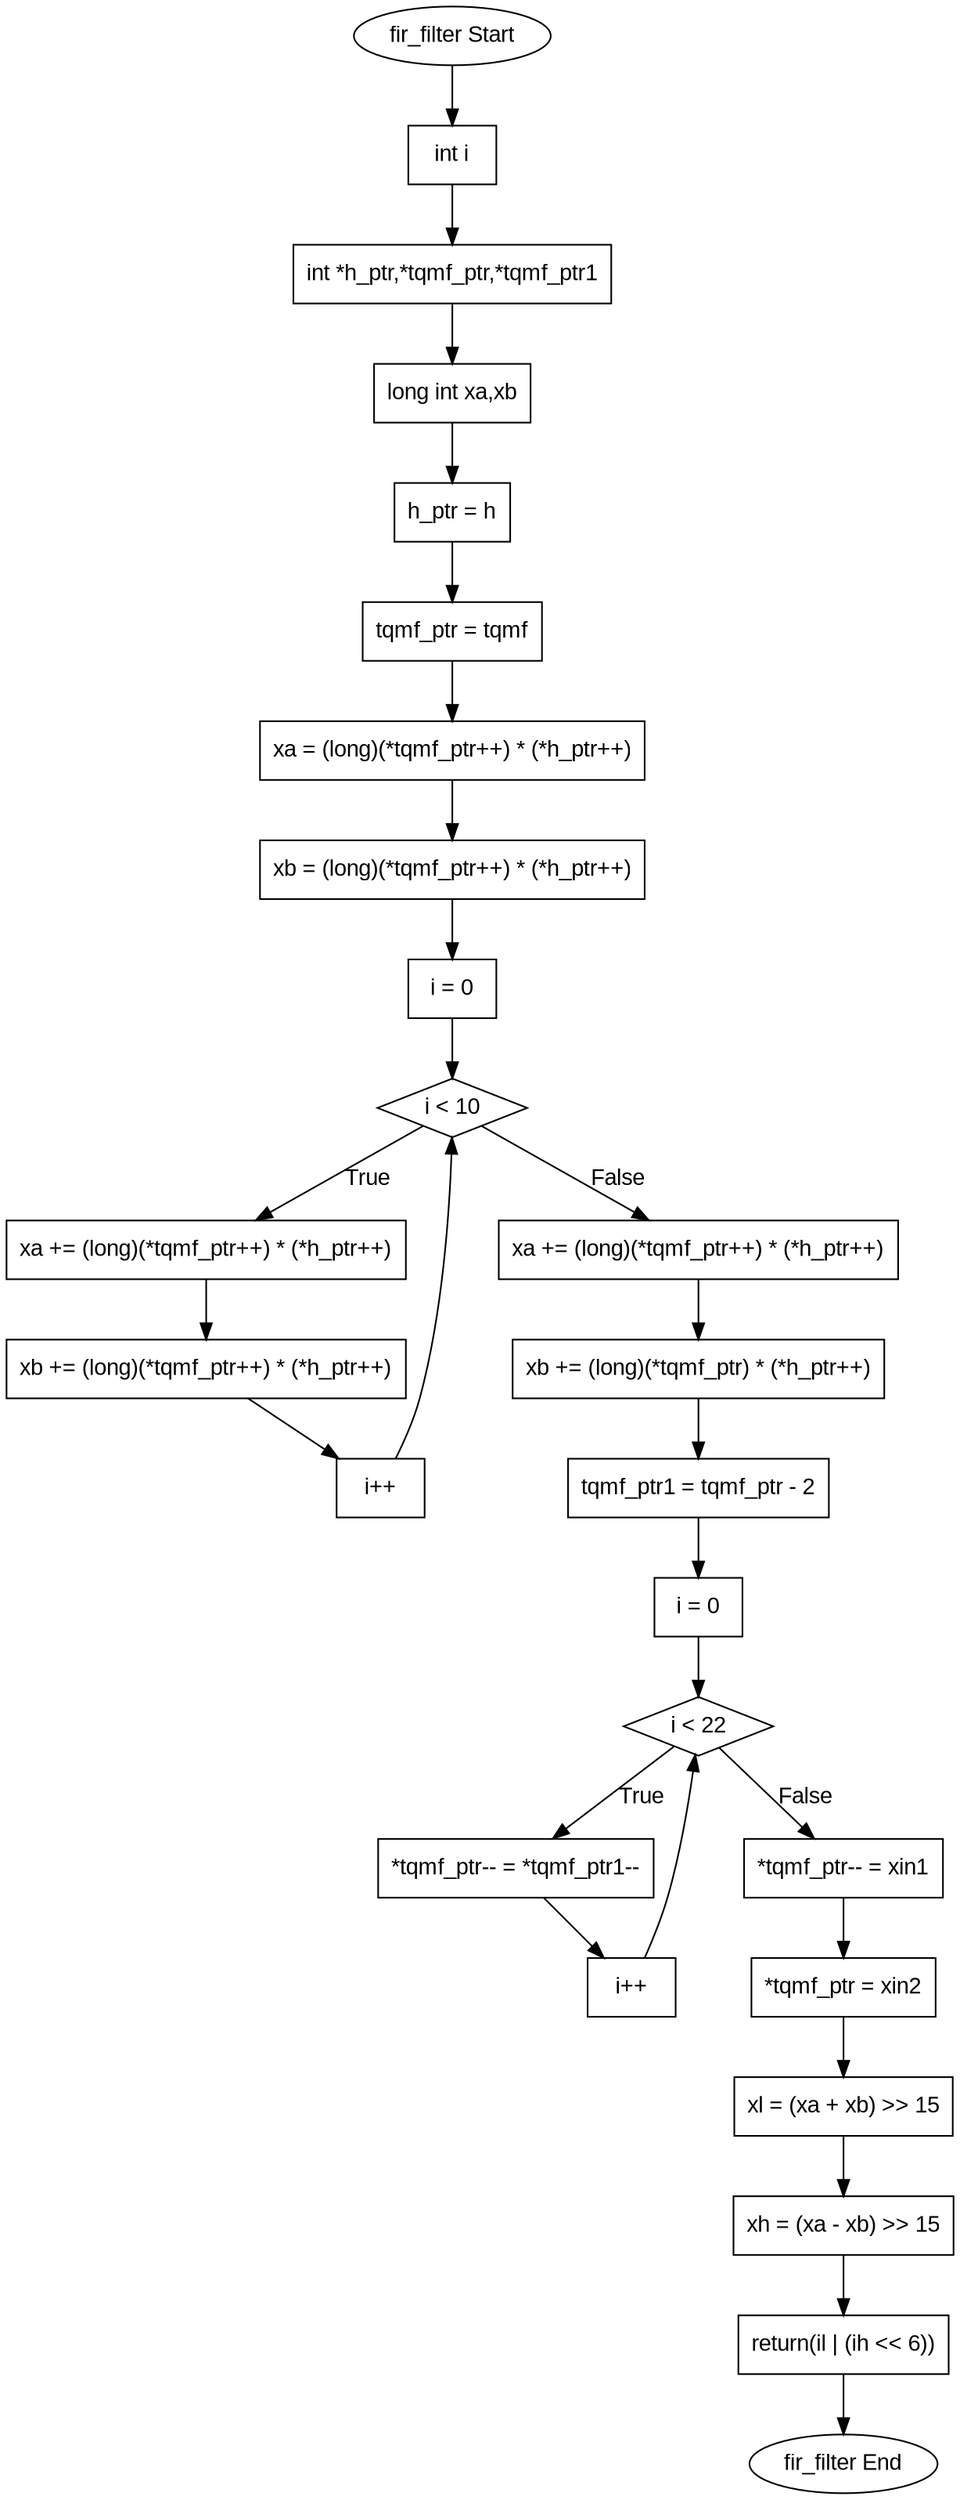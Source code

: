 digraph fir_filter {
    rankdir=TB;
    node [shape=box, fontname=Arial];
    edge [fontname=Arial];

    start [label="fir_filter Start", shape=ellipse];
    end [label="fir_filter End", shape=ellipse];
    
    node1 [label="int i"];
    node2 [label="int *h_ptr,*tqmf_ptr,*tqmf_ptr1"];
    node3 [label="long int xa,xb"];
    node4 [label="h_ptr = h"];
    node5 [label="tqmf_ptr = tqmf"];
    node6 [label="xa = (long)(*tqmf_ptr++) * (*h_ptr++)"];
    node7 [label="xb = (long)(*tqmf_ptr++) * (*h_ptr++)"];
    node8 [label="i = 0"];
    cond1 [label="i < 10", shape=diamond];
    node9 [label="xa += (long)(*tqmf_ptr++) * (*h_ptr++)"];
    node10 [label="xb += (long)(*tqmf_ptr++) * (*h_ptr++)"];
    node11 [label="i++"];
    node12 [label="xa += (long)(*tqmf_ptr++) * (*h_ptr++)"];
    node13 [label="xb += (long)(*tqmf_ptr) * (*h_ptr++)"];
    node14 [label="tqmf_ptr1 = tqmf_ptr - 2"];
    node15 [label="i = 0"];
    cond2 [label="i < 22", shape=diamond];
    node16 [label="*tqmf_ptr-- = *tqmf_ptr1--"];
    node17 [label="i++"];
    node18 [label="*tqmf_ptr-- = xin1"];
    node19 [label="*tqmf_ptr = xin2"];
    node20 [label="xl = (xa + xb) >> 15"];
    node21 [label="xh = (xa - xb) >> 15"];
    node22 [label="return(il | (ih << 6))"];

    start -> node1;
    node1 -> node2;
    node2 -> node3;
    node3 -> node4;
    node4 -> node5;
    node5 -> node6;
    node6 -> node7;
    node7 -> node8;
    node8 -> cond1;
    cond1 -> node9 [label="True"];
    node9 -> node10;
    node10 -> node11;
    node11 -> cond1;
    cond1 -> node12 [label="False"];
    node12 -> node13;
    node13 -> node14;
    node14 -> node15;
    node15 -> cond2;
    cond2 -> node16 [label="True"];
    node16 -> node17;
    node17 -> cond2;
    cond2 -> node18 [label="False"];
    node18 -> node19;
    node19 -> node20;
    node20 -> node21;
    node21 -> node22;
    node22 -> end;
}